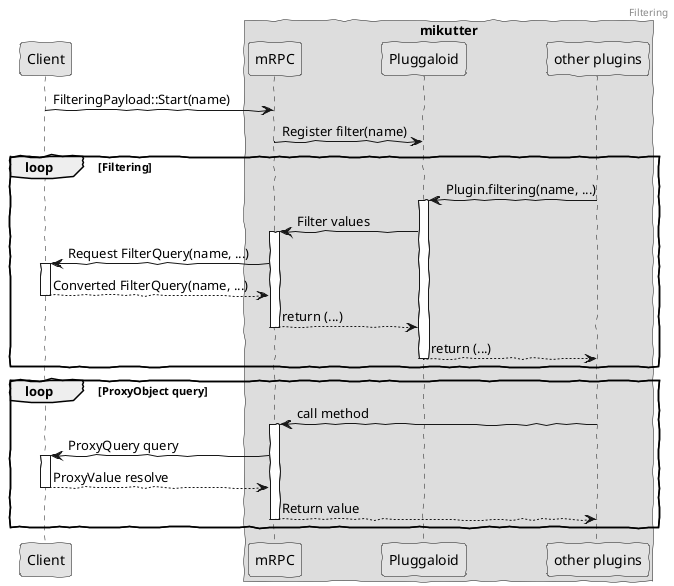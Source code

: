 @startuml
header Filtering
skinparam handwritten true
skinparam monochrome true

participant Client

box "mikutter"
  participant mRPC as mrpc
  participant Pluggaloid
  participant "other plugins" as Other
end box

Client -> mrpc: FilteringPayload::Start(name)
mrpc -> Pluggaloid: Register filter(name)

loop Filtering
  Other -> Pluggaloid ++: Plugin.filtering(name, ...)
  Pluggaloid -> mrpc ++: Filter values
  mrpc -> Client ++: Request FilterQuery(name, ...)
  return Converted FilterQuery(name, ...)
  return return (...)
  return return (...)
end

loop ProxyObject query
  Other -> mrpc ++: call method
  mrpc -> Client ++: ProxyQuery query
  return ProxyValue resolve
  return Return value
end

@enduml
